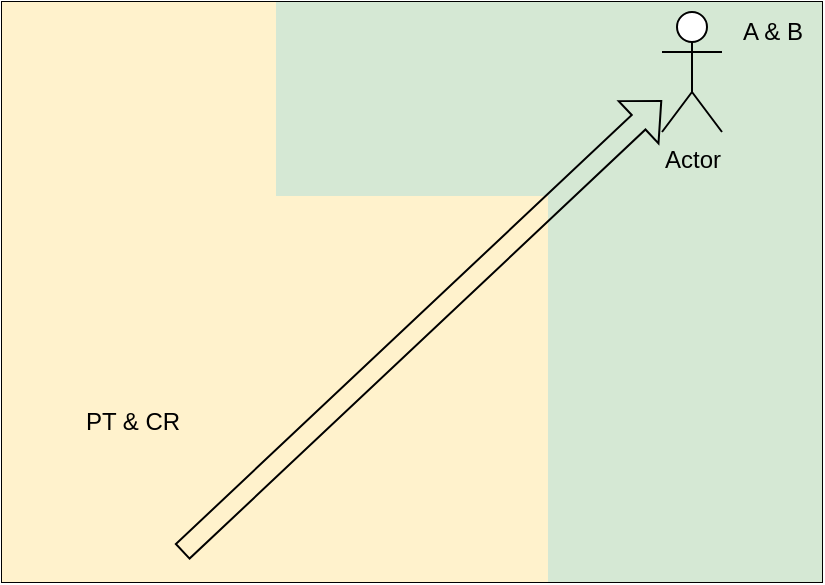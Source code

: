 <mxfile version="21.2.8" type="device">
  <diagram id="C5RBs43oDa-KdzZeNtuy" name="Page-1">
    <mxGraphModel dx="1418" dy="820" grid="1" gridSize="10" guides="1" tooltips="1" connect="1" arrows="1" fold="1" page="1" pageScale="1" pageWidth="827" pageHeight="1169" math="0" shadow="0">
      <root>
        <mxCell id="WIyWlLk6GJQsqaUBKTNV-0" />
        <mxCell id="WIyWlLk6GJQsqaUBKTNV-1" parent="WIyWlLk6GJQsqaUBKTNV-0" />
        <mxCell id="zk2g2Kc4k1uOoYyIB99u-142" value="" style="shape=table;startSize=0;container=1;collapsible=0;childLayout=tableLayout;fontSize=16;" vertex="1" parent="WIyWlLk6GJQsqaUBKTNV-1">
          <mxGeometry x="260" y="295" width="410" height="290" as="geometry" />
        </mxCell>
        <mxCell id="zk2g2Kc4k1uOoYyIB99u-143" value="" style="shape=tableRow;horizontal=0;startSize=0;swimlaneHead=0;swimlaneBody=0;strokeColor=inherit;top=0;left=0;bottom=0;right=0;collapsible=0;dropTarget=0;fillColor=none;points=[[0,0.5],[1,0.5]];portConstraint=eastwest;fontSize=16;" vertex="1" parent="zk2g2Kc4k1uOoYyIB99u-142">
          <mxGeometry width="410" height="97" as="geometry" />
        </mxCell>
        <mxCell id="zk2g2Kc4k1uOoYyIB99u-144" value="" style="shape=partialRectangle;html=1;whiteSpace=wrap;connectable=0;strokeColor=#d6b656;overflow=hidden;fillColor=#fff2cc;top=0;left=0;bottom=0;right=0;pointerEvents=1;fontSize=16;" vertex="1" parent="zk2g2Kc4k1uOoYyIB99u-143">
          <mxGeometry width="137" height="97" as="geometry">
            <mxRectangle width="137" height="97" as="alternateBounds" />
          </mxGeometry>
        </mxCell>
        <mxCell id="zk2g2Kc4k1uOoYyIB99u-145" value="" style="shape=partialRectangle;html=1;whiteSpace=wrap;connectable=0;strokeColor=#82b366;overflow=hidden;fillColor=#d5e8d4;top=0;left=0;bottom=0;right=0;pointerEvents=1;fontSize=16;" vertex="1" parent="zk2g2Kc4k1uOoYyIB99u-143">
          <mxGeometry x="137" width="136" height="97" as="geometry">
            <mxRectangle width="136" height="97" as="alternateBounds" />
          </mxGeometry>
        </mxCell>
        <mxCell id="zk2g2Kc4k1uOoYyIB99u-146" value="" style="shape=partialRectangle;html=1;whiteSpace=wrap;connectable=0;strokeColor=#82b366;overflow=hidden;fillColor=#d5e8d4;top=0;left=0;bottom=0;right=0;pointerEvents=1;fontSize=16;" vertex="1" parent="zk2g2Kc4k1uOoYyIB99u-143">
          <mxGeometry x="273" width="137" height="97" as="geometry">
            <mxRectangle width="137" height="97" as="alternateBounds" />
          </mxGeometry>
        </mxCell>
        <mxCell id="zk2g2Kc4k1uOoYyIB99u-147" value="" style="shape=tableRow;horizontal=0;startSize=0;swimlaneHead=0;swimlaneBody=0;strokeColor=inherit;top=0;left=0;bottom=0;right=0;collapsible=0;dropTarget=0;fillColor=none;points=[[0,0.5],[1,0.5]];portConstraint=eastwest;fontSize=16;" vertex="1" parent="zk2g2Kc4k1uOoYyIB99u-142">
          <mxGeometry y="97" width="410" height="96" as="geometry" />
        </mxCell>
        <mxCell id="zk2g2Kc4k1uOoYyIB99u-148" value="" style="shape=partialRectangle;html=1;whiteSpace=wrap;connectable=0;strokeColor=#d6b656;overflow=hidden;fillColor=#fff2cc;top=0;left=0;bottom=0;right=0;pointerEvents=1;fontSize=16;" vertex="1" parent="zk2g2Kc4k1uOoYyIB99u-147">
          <mxGeometry width="137" height="96" as="geometry">
            <mxRectangle width="137" height="96" as="alternateBounds" />
          </mxGeometry>
        </mxCell>
        <mxCell id="zk2g2Kc4k1uOoYyIB99u-149" value="" style="shape=partialRectangle;html=1;whiteSpace=wrap;connectable=0;strokeColor=#d6b656;overflow=hidden;fillColor=#fff2cc;top=0;left=0;bottom=0;right=0;pointerEvents=1;fontSize=16;" vertex="1" parent="zk2g2Kc4k1uOoYyIB99u-147">
          <mxGeometry x="137" width="136" height="96" as="geometry">
            <mxRectangle width="136" height="96" as="alternateBounds" />
          </mxGeometry>
        </mxCell>
        <mxCell id="zk2g2Kc4k1uOoYyIB99u-150" value="" style="shape=partialRectangle;html=1;whiteSpace=wrap;connectable=0;strokeColor=#82b366;overflow=hidden;fillColor=#d5e8d4;top=0;left=0;bottom=0;right=0;pointerEvents=1;fontSize=16;" vertex="1" parent="zk2g2Kc4k1uOoYyIB99u-147">
          <mxGeometry x="273" width="137" height="96" as="geometry">
            <mxRectangle width="137" height="96" as="alternateBounds" />
          </mxGeometry>
        </mxCell>
        <mxCell id="zk2g2Kc4k1uOoYyIB99u-151" value="" style="shape=tableRow;horizontal=0;startSize=0;swimlaneHead=0;swimlaneBody=0;strokeColor=inherit;top=0;left=0;bottom=0;right=0;collapsible=0;dropTarget=0;fillColor=none;points=[[0,0.5],[1,0.5]];portConstraint=eastwest;fontSize=16;" vertex="1" parent="zk2g2Kc4k1uOoYyIB99u-142">
          <mxGeometry y="193" width="410" height="97" as="geometry" />
        </mxCell>
        <mxCell id="zk2g2Kc4k1uOoYyIB99u-152" value="" style="shape=partialRectangle;html=1;whiteSpace=wrap;connectable=0;strokeColor=#d6b656;overflow=hidden;fillColor=#fff2cc;top=0;left=0;bottom=0;right=0;pointerEvents=1;fontSize=16;" vertex="1" parent="zk2g2Kc4k1uOoYyIB99u-151">
          <mxGeometry width="137" height="97" as="geometry">
            <mxRectangle width="137" height="97" as="alternateBounds" />
          </mxGeometry>
        </mxCell>
        <mxCell id="zk2g2Kc4k1uOoYyIB99u-153" value="" style="shape=partialRectangle;html=1;whiteSpace=wrap;connectable=0;strokeColor=#d6b656;overflow=hidden;fillColor=#fff2cc;top=0;left=0;bottom=0;right=0;pointerEvents=1;fontSize=16;" vertex="1" parent="zk2g2Kc4k1uOoYyIB99u-151">
          <mxGeometry x="137" width="136" height="97" as="geometry">
            <mxRectangle width="136" height="97" as="alternateBounds" />
          </mxGeometry>
        </mxCell>
        <mxCell id="zk2g2Kc4k1uOoYyIB99u-154" value="" style="shape=partialRectangle;html=1;whiteSpace=wrap;connectable=0;strokeColor=#82b366;overflow=hidden;fillColor=#d5e8d4;top=0;left=0;bottom=0;right=0;pointerEvents=1;fontSize=16;" vertex="1" parent="zk2g2Kc4k1uOoYyIB99u-151">
          <mxGeometry x="273" width="137" height="97" as="geometry">
            <mxRectangle width="137" height="97" as="alternateBounds" />
          </mxGeometry>
        </mxCell>
        <mxCell id="zk2g2Kc4k1uOoYyIB99u-155" value="Actor" style="shape=umlActor;verticalLabelPosition=bottom;verticalAlign=top;html=1;outlineConnect=0;" vertex="1" parent="WIyWlLk6GJQsqaUBKTNV-1">
          <mxGeometry x="590" y="300" width="30" height="60" as="geometry" />
        </mxCell>
        <mxCell id="zk2g2Kc4k1uOoYyIB99u-156" value="" style="shape=flexArrow;endArrow=classic;html=1;rounded=0;endWidth=18;endSize=4.85;" edge="1" parent="WIyWlLk6GJQsqaUBKTNV-1" target="zk2g2Kc4k1uOoYyIB99u-155">
          <mxGeometry width="50" height="50" relative="1" as="geometry">
            <mxPoint x="350" y="570" as="sourcePoint" />
            <mxPoint x="510" y="350" as="targetPoint" />
          </mxGeometry>
        </mxCell>
        <mxCell id="zk2g2Kc4k1uOoYyIB99u-157" value="PT &amp;amp; CR" style="text;html=1;align=center;verticalAlign=middle;resizable=0;points=[];autosize=1;strokeColor=none;fillColor=none;" vertex="1" parent="WIyWlLk6GJQsqaUBKTNV-1">
          <mxGeometry x="290" y="490" width="70" height="30" as="geometry" />
        </mxCell>
        <mxCell id="zk2g2Kc4k1uOoYyIB99u-158" value="A &amp;amp; B" style="text;html=1;align=center;verticalAlign=middle;resizable=0;points=[];autosize=1;strokeColor=none;fillColor=none;" vertex="1" parent="WIyWlLk6GJQsqaUBKTNV-1">
          <mxGeometry x="620" y="295" width="50" height="30" as="geometry" />
        </mxCell>
      </root>
    </mxGraphModel>
  </diagram>
</mxfile>
